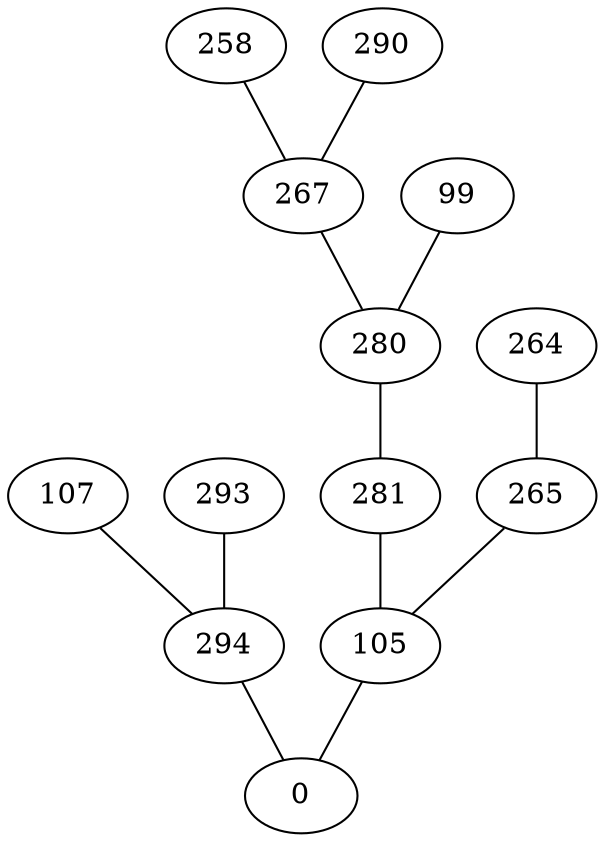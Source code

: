 strict graph {
	105 -- 0;
	294 -- 0;
	281 -- 105;
	265 -- 105;
	264 -- 265;
	280 -- 281;
	107 -- 294;
	293 -- 294;
	267 -- 280;
	99 -- 280;
	258 -- 267;
	290 -- 267;
}
